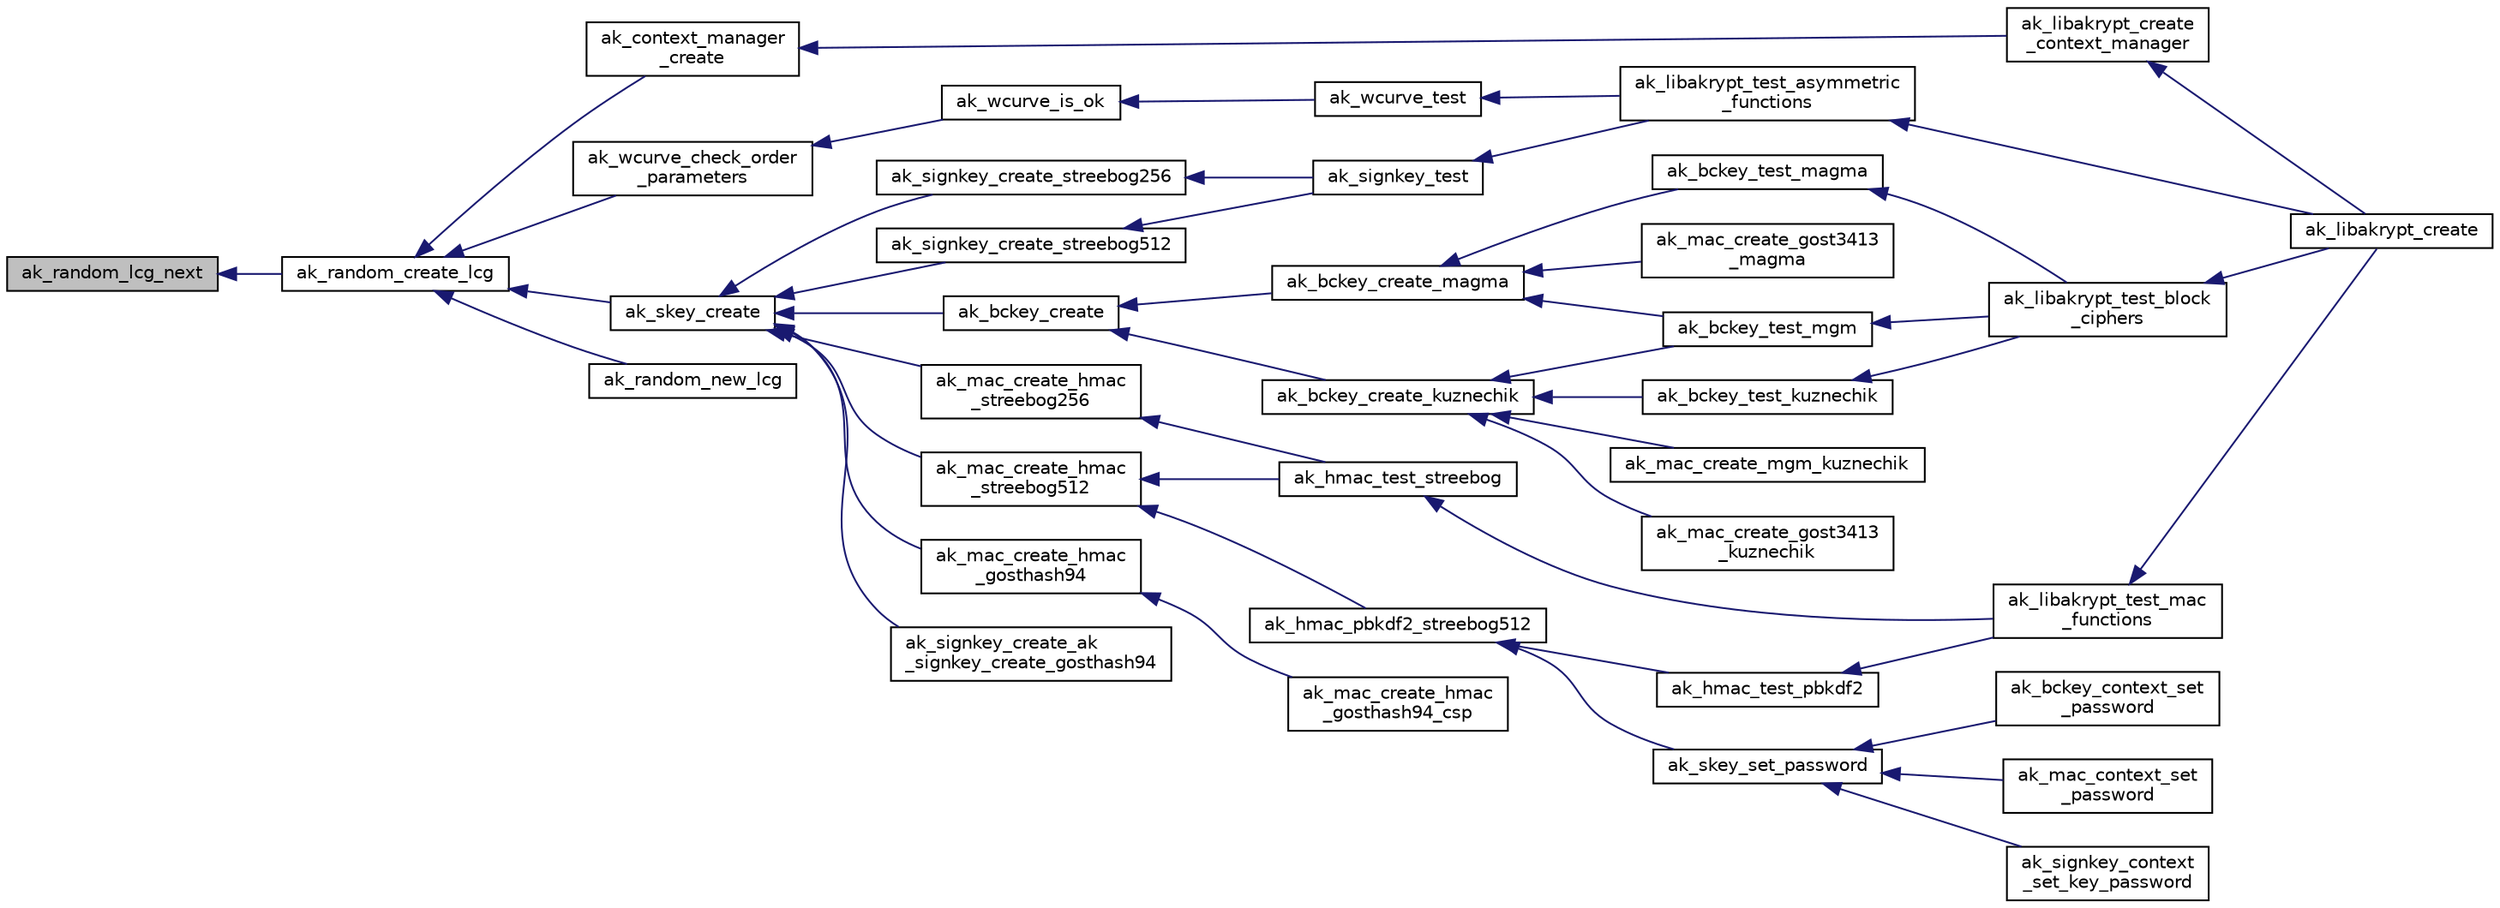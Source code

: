 digraph "ak_random_lcg_next"
{
  edge [fontname="Helvetica",fontsize="10",labelfontname="Helvetica",labelfontsize="10"];
  node [fontname="Helvetica",fontsize="10",shape=record];
  rankdir="LR";
  Node1 [label="ak_random_lcg_next",height=0.2,width=0.4,color="black", fillcolor="grey75", style="filled", fontcolor="black"];
  Node1 -> Node2 [dir="back",color="midnightblue",fontsize="10",style="solid",fontname="Helvetica"];
  Node2 [label="ak_random_create_lcg",height=0.2,width=0.4,color="black", fillcolor="white", style="filled",URL="$ak__random_8h.html#a5e29c496db3dd799265baa4255c6b469",tooltip="Создание линейного конгруэнтного генератора псевдо-случайных чисел. "];
  Node2 -> Node3 [dir="back",color="midnightblue",fontsize="10",style="solid",fontname="Helvetica"];
  Node3 [label="ak_context_manager\l_create",height=0.2,width=0.4,color="black", fillcolor="white", style="filled",URL="$ak__context__manager_8h.html#a1187fca85b6693ff84ab0499941eff67",tooltip="Инициализация структуры управления контекстами. "];
  Node3 -> Node4 [dir="back",color="midnightblue",fontsize="10",style="solid",fontname="Helvetica"];
  Node4 [label="ak_libakrypt_create\l_context_manager",height=0.2,width=0.4,color="black", fillcolor="white", style="filled",URL="$ak__context__manager_8h.html#a7bc6cf171d52f863eb95005247cc2f37",tooltip="Инициализация глобальной структуры управления контекстами. "];
  Node4 -> Node5 [dir="back",color="midnightblue",fontsize="10",style="solid",fontname="Helvetica"];
  Node5 [label="ak_libakrypt_create",height=0.2,width=0.4,color="black", fillcolor="white", style="filled",URL="$libakrypt_8h.html#a3f840f1a40839f867ba729aa1c5d67b8",tooltip="Функция инициализации и тестирования криптографических механизмов библиотеки. "];
  Node2 -> Node6 [dir="back",color="midnightblue",fontsize="10",style="solid",fontname="Helvetica"];
  Node6 [label="ak_wcurve_check_order\l_parameters",height=0.2,width=0.4,color="black", fillcolor="white", style="filled",URL="$ak__curves_8h.html#a880ae93e9029635e814582ece8066cde",tooltip="Проверка корректности параметров, необходимых для вычисления по модулю q. "];
  Node6 -> Node7 [dir="back",color="midnightblue",fontsize="10",style="solid",fontname="Helvetica"];
  Node7 [label="ak_wcurve_is_ok",height=0.2,width=0.4,color="black", fillcolor="white", style="filled",URL="$ak__curves_8h.html#a13b5a369b394a034e6b586dd28b6d7c3",tooltip="Проверка набора параметров эллиптической кривой, заданной в форме Вейерштрасса. "];
  Node7 -> Node8 [dir="back",color="midnightblue",fontsize="10",style="solid",fontname="Helvetica"];
  Node8 [label="ak_wcurve_test",height=0.2,width=0.4,color="black", fillcolor="white", style="filled",URL="$ak__curves_8h.html#a7367a068f49b25629f4d7ec1f342659a",tooltip="Функция тестирует все определяемые библиотекой параметры эллиптических кривых, заданных в короткой фо..."];
  Node8 -> Node9 [dir="back",color="midnightblue",fontsize="10",style="solid",fontname="Helvetica"];
  Node9 [label="ak_libakrypt_test_asymmetric\l_functions",height=0.2,width=0.4,color="black", fillcolor="white", style="filled",URL="$ak__libakrypt_8c.html#a9a4c991b0095021bdc6078c97e7be8ba",tooltip="Функция проверяет корректность реализации асимметричных криптографических алгоритмов ..."];
  Node9 -> Node5 [dir="back",color="midnightblue",fontsize="10",style="solid",fontname="Helvetica"];
  Node2 -> Node10 [dir="back",color="midnightblue",fontsize="10",style="solid",fontname="Helvetica"];
  Node10 [label="ak_random_new_lcg",height=0.2,width=0.4,color="black", fillcolor="white", style="filled",URL="$libakrypt_8h.html#a2294d2dfd3fb33bbf629fa764a0f7819",tooltip="Создание дескриптора линейного конгруэнтного генератора. "];
  Node2 -> Node11 [dir="back",color="midnightblue",fontsize="10",style="solid",fontname="Helvetica"];
  Node11 [label="ak_skey_create",height=0.2,width=0.4,color="black", fillcolor="white", style="filled",URL="$ak__skey_8h.html#a21b0a9607173e565d71052f2bca0a1cf",tooltip="Инициализация структуры секретного ключа. "];
  Node11 -> Node12 [dir="back",color="midnightblue",fontsize="10",style="solid",fontname="Helvetica"];
  Node12 [label="ak_bckey_create",height=0.2,width=0.4,color="black", fillcolor="white", style="filled",URL="$ak__bckey_8h.html#aa0c2d1d89cf20370c0184273e91818eb",tooltip="Инициализация ключа алгоритма блочного шифрования. "];
  Node12 -> Node13 [dir="back",color="midnightblue",fontsize="10",style="solid",fontname="Helvetica"];
  Node13 [label="ak_bckey_create_kuznechik",height=0.2,width=0.4,color="black", fillcolor="white", style="filled",URL="$ak__kuznechik_8c.html#a6384132cb6670ab48ffdae3514c37abd",tooltip="Инициализация контекста секретного ключа алгоритма блочного шифрования Кузнечик. "];
  Node13 -> Node14 [dir="back",color="midnightblue",fontsize="10",style="solid",fontname="Helvetica"];
  Node14 [label="ak_mac_create_mgm_kuznechik",height=0.2,width=0.4,color="black", fillcolor="white", style="filled",URL="$ak__mac_8h.html#a3d47a5514193d406ea7ba58e5799840f",tooltip="Инициализация ключа алгоритма выработки имитовставки на основе MGM-режима с использованием блочного ш..."];
  Node13 -> Node15 [dir="back",color="midnightblue",fontsize="10",style="solid",fontname="Helvetica"];
  Node15 [label="ak_bckey_test_mgm",height=0.2,width=0.4,color="black", fillcolor="white", style="filled",URL="$ak__aead_8h.html#a6447348dcbe26bf5823c1493d761816f",tooltip="Тестирование корректной работы режима блочного шифрования с одновременной выработкой имитовставки..."];
  Node15 -> Node16 [dir="back",color="midnightblue",fontsize="10",style="solid",fontname="Helvetica"];
  Node16 [label="ak_libakrypt_test_block\l_ciphers",height=0.2,width=0.4,color="black", fillcolor="white", style="filled",URL="$ak__libakrypt_8c.html#abf5c8b06ef1f02d3311cebe8625fa68d",tooltip="Функция проверяет корректность реализации блочных шифрова и режимов их использования. "];
  Node16 -> Node5 [dir="back",color="midnightblue",fontsize="10",style="solid",fontname="Helvetica"];
  Node13 -> Node17 [dir="back",color="midnightblue",fontsize="10",style="solid",fontname="Helvetica"];
  Node17 [label="ak_mac_create_gost3413\l_kuznechik",height=0.2,width=0.4,color="black", fillcolor="white", style="filled",URL="$ak__mac_8h.html#aad78115a37c113c5466cae794caca1dd",tooltip="Инициализация ключа алгоритма выработки имитовставки ГОСТ Р 34.13-2015 с использованием блочного шифр..."];
  Node13 -> Node18 [dir="back",color="midnightblue",fontsize="10",style="solid",fontname="Helvetica"];
  Node18 [label="ak_bckey_test_kuznechik",height=0.2,width=0.4,color="black", fillcolor="white", style="filled",URL="$ak__kuznechik_8c.html#a9df2b7d49f780e2276dcd2636f8a2378",tooltip="Тестирование корректной работы алгоритма блочного шифрования Кузнечик. "];
  Node18 -> Node16 [dir="back",color="midnightblue",fontsize="10",style="solid",fontname="Helvetica"];
  Node12 -> Node19 [dir="back",color="midnightblue",fontsize="10",style="solid",fontname="Helvetica"];
  Node19 [label="ak_bckey_create_magma",height=0.2,width=0.4,color="black", fillcolor="white", style="filled",URL="$ak__magma_8c.html#a465f319be97a8d65a1892a55771b5621",tooltip="Инициализация контекста секретного ключа алгоритма блочного шифрования Магма. "];
  Node19 -> Node15 [dir="back",color="midnightblue",fontsize="10",style="solid",fontname="Helvetica"];
  Node19 -> Node20 [dir="back",color="midnightblue",fontsize="10",style="solid",fontname="Helvetica"];
  Node20 [label="ak_mac_create_gost3413\l_magma",height=0.2,width=0.4,color="black", fillcolor="white", style="filled",URL="$ak__mac_8h.html#aac8cd9a2afde99720a5262c988d8d07c",tooltip="Инициализация ключа алгоритма выработки имитовставки ГОСТ Р 34.13-2015 с использованием блочного шифр..."];
  Node19 -> Node21 [dir="back",color="midnightblue",fontsize="10",style="solid",fontname="Helvetica"];
  Node21 [label="ak_bckey_test_magma",height=0.2,width=0.4,color="black", fillcolor="white", style="filled",URL="$ak__magma_8c.html#a3383cdf45668361958960d79d30cc644",tooltip="Тестирование корректной работы алгоритма блочного шифрования Магма. "];
  Node21 -> Node16 [dir="back",color="midnightblue",fontsize="10",style="solid",fontname="Helvetica"];
  Node11 -> Node22 [dir="back",color="midnightblue",fontsize="10",style="solid",fontname="Helvetica"];
  Node22 [label="ak_mac_create_hmac\l_streebog256",height=0.2,width=0.4,color="black", fillcolor="white", style="filled",URL="$ak__mac_8h.html#a7b5054dbede51842be81578073d41db4",tooltip="Инициализация ключа алгоритма выработки имитовставки hmac на основе streebog256. "];
  Node22 -> Node23 [dir="back",color="midnightblue",fontsize="10",style="solid",fontname="Helvetica"];
  Node23 [label="ak_hmac_test_streebog",height=0.2,width=0.4,color="black", fillcolor="white", style="filled",URL="$ak__mac_8h.html#ab268cd15fc2eba52baa09ea5ce34fc83",tooltip="Тестирование алгоритмов выработки имитовставки hmac с отечественными функциями хеширования. "];
  Node23 -> Node24 [dir="back",color="midnightblue",fontsize="10",style="solid",fontname="Helvetica"];
  Node24 [label="ak_libakrypt_test_mac\l_functions",height=0.2,width=0.4,color="black", fillcolor="white", style="filled",URL="$ak__libakrypt_8c.html#a84835e08912ca25d9ab280099ef0e00c",tooltip="Функция проверяет корректность реализации алгоритмов выработки имитовставки "];
  Node24 -> Node5 [dir="back",color="midnightblue",fontsize="10",style="solid",fontname="Helvetica"];
  Node11 -> Node25 [dir="back",color="midnightblue",fontsize="10",style="solid",fontname="Helvetica"];
  Node25 [label="ak_mac_create_hmac\l_streebog512",height=0.2,width=0.4,color="black", fillcolor="white", style="filled",URL="$ak__mac_8h.html#a1290048393b76c51d42dce8eac709d70",tooltip="Инициализация ключа алгоритма выработки имитовставки hmac на основе streebog512. "];
  Node25 -> Node26 [dir="back",color="midnightblue",fontsize="10",style="solid",fontname="Helvetica"];
  Node26 [label="ak_hmac_pbkdf2_streebog512",height=0.2,width=0.4,color="black", fillcolor="white", style="filled",URL="$ak__mac_8h.html#a3620123e05a306ef7b6082fb9d26addb",tooltip="Развертка ключевого вектора из пароля (согласно Р 50.1.111-2016, раздел 4) "];
  Node26 -> Node27 [dir="back",color="midnightblue",fontsize="10",style="solid",fontname="Helvetica"];
  Node27 [label="ak_hmac_test_pbkdf2",height=0.2,width=0.4,color="black", fillcolor="white", style="filled",URL="$ak__mac_8h.html#afd16a5884331c3223c9f9cb0b61c8a4f",tooltip="Тестирование алгоритма PBKDF2, регламентируемого Р 50.1.113-2016. "];
  Node27 -> Node24 [dir="back",color="midnightblue",fontsize="10",style="solid",fontname="Helvetica"];
  Node26 -> Node28 [dir="back",color="midnightblue",fontsize="10",style="solid",fontname="Helvetica"];
  Node28 [label="ak_skey_set_password",height=0.2,width=0.4,color="black", fillcolor="white", style="filled",URL="$ak__skey_8h.html#a85f95aca3e0442a1a739610b8770ae1a",tooltip="Присвоение секретному ключу значения, выработанного из пароля "];
  Node28 -> Node29 [dir="back",color="midnightblue",fontsize="10",style="solid",fontname="Helvetica"];
  Node29 [label="ak_bckey_context_set\l_password",height=0.2,width=0.4,color="black", fillcolor="white", style="filled",URL="$ak__bckey_8h.html#a83be28c0c80a77b874d8559c497ee413",tooltip="Присвоение контексту ключа алгоритма блочного шифрования значения, выработанного из пароля..."];
  Node28 -> Node30 [dir="back",color="midnightblue",fontsize="10",style="solid",fontname="Helvetica"];
  Node30 [label="ak_mac_context_set\l_password",height=0.2,width=0.4,color="black", fillcolor="white", style="filled",URL="$ak__mac_8h.html#aaa8bd2ebae847aba4941f1fe603c56c7",tooltip="Присвоение контексту ключа алгоритма выработки имитовставки значения, выработанного из пароля..."];
  Node28 -> Node31 [dir="back",color="midnightblue",fontsize="10",style="solid",fontname="Helvetica"];
  Node31 [label="ak_signkey_context\l_set_key_password",height=0.2,width=0.4,color="black", fillcolor="white", style="filled",URL="$ak__sign_8h.html#a07524ceb4e3c3f10ab791317462a7637",tooltip="Присвоение секретному ключу электронной подписи значения, выработанного из пароля. "];
  Node25 -> Node23 [dir="back",color="midnightblue",fontsize="10",style="solid",fontname="Helvetica"];
  Node11 -> Node32 [dir="back",color="midnightblue",fontsize="10",style="solid",fontname="Helvetica"];
  Node32 [label="ak_mac_create_hmac\l_gosthash94",height=0.2,width=0.4,color="black", fillcolor="white", style="filled",URL="$ak__mac_8h.html#a9fcc5ec7353b4083c710df81a1b84b9d",tooltip="Инициализация ключа алгоритма выработки имитовставки hmac на основе gosthash94. "];
  Node32 -> Node33 [dir="back",color="midnightblue",fontsize="10",style="solid",fontname="Helvetica"];
  Node33 [label="ak_mac_create_hmac\l_gosthash94_csp",height=0.2,width=0.4,color="black", fillcolor="white", style="filled",URL="$ak__mac_8h.html#a27be4dbff70e4546d5e0d4b62bd322c4",tooltip="Инициализация ключа алгоритма выработки имитовставки hmac на основе gosthash94 с таблицами из RFC 435..."];
  Node11 -> Node34 [dir="back",color="midnightblue",fontsize="10",style="solid",fontname="Helvetica"];
  Node34 [label="ak_signkey_create_streebog256",height=0.2,width=0.4,color="black", fillcolor="white", style="filled",URL="$ak__sign_8h.html#a0bc2e07b6ca4e86fb80f1ffe76a0847d",tooltip="Инициализация контекста секретного ключа алгоритма ГОСТ Р 34.10-2012. "];
  Node34 -> Node35 [dir="back",color="midnightblue",fontsize="10",style="solid",fontname="Helvetica"];
  Node35 [label="ak_signkey_test",height=0.2,width=0.4,color="black", fillcolor="white", style="filled",URL="$ak__sign_8h.html#aa2df8858fc6d7214483e3c4a9e497c22",tooltip="Выполнение тестовых примеров для алгоритмов выработки и проверки электронной подписи ..."];
  Node35 -> Node9 [dir="back",color="midnightblue",fontsize="10",style="solid",fontname="Helvetica"];
  Node11 -> Node36 [dir="back",color="midnightblue",fontsize="10",style="solid",fontname="Helvetica"];
  Node36 [label="ak_signkey_create_streebog512",height=0.2,width=0.4,color="black", fillcolor="white", style="filled",URL="$ak__sign_8h.html#a8392beef9b3823ee6e61999cb47eb3fe",tooltip="Инициализация контекста секретного ключа алгоритма ГОСТ Р 34.10-2012. "];
  Node36 -> Node35 [dir="back",color="midnightblue",fontsize="10",style="solid",fontname="Helvetica"];
  Node11 -> Node37 [dir="back",color="midnightblue",fontsize="10",style="solid",fontname="Helvetica"];
  Node37 [label="ak_signkey_create_ak\l_signkey_create_gosthash94",height=0.2,width=0.4,color="black", fillcolor="white", style="filled",URL="$ak__sign_8c.html#ab41c7a5de3fd53204024124911c6bcb3"];
}
